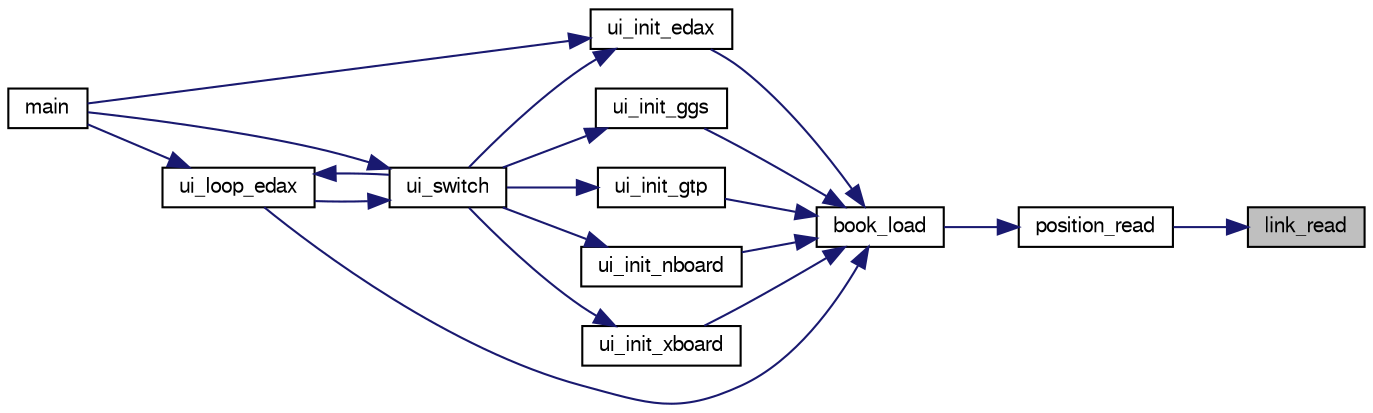 digraph "link_read"
{
 // LATEX_PDF_SIZE
  bgcolor="transparent";
  edge [fontname="FreeSans",fontsize="10",labelfontname="FreeSans",labelfontsize="10"];
  node [fontname="FreeSans",fontsize="10",shape=record];
  rankdir="RL";
  Node1 [label="link_read",height=0.2,width=0.4,color="black", fillcolor="grey75", style="filled", fontcolor="black",tooltip="read a link."];
  Node1 -> Node2 [dir="back",color="midnightblue",fontsize="10",style="solid",fontname="FreeSans"];
  Node2 [label="position_read",height=0.2,width=0.4,color="black",URL="$book_8c.html#a0336fdbfc445e3b4c506ef1612db704c",tooltip="Read a position."];
  Node2 -> Node3 [dir="back",color="midnightblue",fontsize="10",style="solid",fontname="FreeSans"];
  Node3 [label="book_load",height=0.2,width=0.4,color="black",URL="$book_8c.html#ae4908276236d3d01b1368df695396207",tooltip="Load the opening book."];
  Node3 -> Node4 [dir="back",color="midnightblue",fontsize="10",style="solid",fontname="FreeSans"];
  Node4 [label="ui_init_edax",height=0.2,width=0.4,color="black",URL="$edax_8c.html#a81c315385e722ec80548a441fb48f2d1",tooltip="initialize edax protocol."];
  Node4 -> Node5 [dir="back",color="midnightblue",fontsize="10",style="solid",fontname="FreeSans"];
  Node5 [label="main",height=0.2,width=0.4,color="black",URL="$main_8c.html#a3c04138a5bfe5d72780bb7e82a18e627",tooltip="edax main function."];
  Node4 -> Node6 [dir="back",color="midnightblue",fontsize="10",style="solid",fontname="FreeSans"];
  Node6 [label="ui_switch",height=0.2,width=0.4,color="black",URL="$ui_8c.html#a4234d6b0fd690186ef0ec2fc2eba2d4d",tooltip="Switch between different User Interface."];
  Node6 -> Node5 [dir="back",color="midnightblue",fontsize="10",style="solid",fontname="FreeSans"];
  Node6 -> Node7 [dir="back",color="midnightblue",fontsize="10",style="solid",fontname="FreeSans"];
  Node7 [label="ui_loop_edax",height=0.2,width=0.4,color="black",URL="$edax_8c.html#a2354b96c7688bae32bedb6203d672f50",tooltip="Loop event."];
  Node7 -> Node5 [dir="back",color="midnightblue",fontsize="10",style="solid",fontname="FreeSans"];
  Node7 -> Node6 [dir="back",color="midnightblue",fontsize="10",style="solid",fontname="FreeSans"];
  Node3 -> Node8 [dir="back",color="midnightblue",fontsize="10",style="solid",fontname="FreeSans"];
  Node8 [label="ui_init_ggs",height=0.2,width=0.4,color="black",URL="$ggs_8c.html#aca24423d5b56d3910b76408a0f9712f7",tooltip="ui_init_ggs"];
  Node8 -> Node6 [dir="back",color="midnightblue",fontsize="10",style="solid",fontname="FreeSans"];
  Node3 -> Node9 [dir="back",color="midnightblue",fontsize="10",style="solid",fontname="FreeSans"];
  Node9 [label="ui_init_gtp",height=0.2,width=0.4,color="black",URL="$gtp_8c.html#a7b42dec8ff972c87d5daee524f7e1cc1",tooltip="initialize edax protocol"];
  Node9 -> Node6 [dir="back",color="midnightblue",fontsize="10",style="solid",fontname="FreeSans"];
  Node3 -> Node10 [dir="back",color="midnightblue",fontsize="10",style="solid",fontname="FreeSans"];
  Node10 [label="ui_init_nboard",height=0.2,width=0.4,color="black",URL="$nboard_8c.html#ab5139f1429f56d5e64bdd2172193d01f",tooltip="initialize edax protocol"];
  Node10 -> Node6 [dir="back",color="midnightblue",fontsize="10",style="solid",fontname="FreeSans"];
  Node3 -> Node11 [dir="back",color="midnightblue",fontsize="10",style="solid",fontname="FreeSans"];
  Node11 [label="ui_init_xboard",height=0.2,width=0.4,color="black",URL="$ui_8h.html#a5ec1cf7d2d607dd20072ae467b3c16e4",tooltip="initialize xboard protocol."];
  Node11 -> Node6 [dir="back",color="midnightblue",fontsize="10",style="solid",fontname="FreeSans"];
  Node3 -> Node7 [dir="back",color="midnightblue",fontsize="10",style="solid",fontname="FreeSans"];
}
